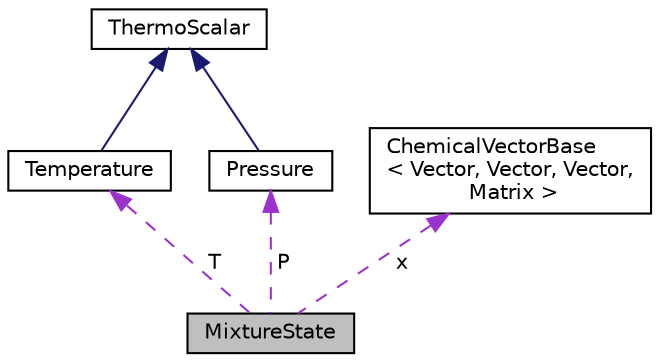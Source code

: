 digraph "MixtureState"
{
 // INTERACTIVE_SVG=YES
 // LATEX_PDF_SIZE
  edge [fontname="Helvetica",fontsize="10",labelfontname="Helvetica",labelfontsize="10"];
  node [fontname="Helvetica",fontsize="10",shape=record];
  Node1 [label="MixtureState",height=0.2,width=0.4,color="black", fillcolor="grey75", style="filled", fontcolor="black",tooltip="A type used to describe the state of a mixture."];
  Node2 -> Node1 [dir="back",color="darkorchid3",fontsize="10",style="dashed",label=" T" ,fontname="Helvetica"];
  Node2 [label="Temperature",height=0.2,width=0.4,color="black", fillcolor="white", style="filled",URL="$classReaktoro_1_1Temperature.html",tooltip="A type that describes temperature in units of K."];
  Node3 -> Node2 [dir="back",color="midnightblue",fontsize="10",style="solid",fontname="Helvetica"];
  Node3 [label="ThermoScalar",height=0.2,width=0.4,color="black", fillcolor="white", style="filled",URL="$classReaktoro_1_1ThermoScalarBase.html",tooltip=" "];
  Node4 -> Node1 [dir="back",color="darkorchid3",fontsize="10",style="dashed",label=" P" ,fontname="Helvetica"];
  Node4 [label="Pressure",height=0.2,width=0.4,color="black", fillcolor="white", style="filled",URL="$classReaktoro_1_1Pressure.html",tooltip="A type that describes pressure in units of Pa."];
  Node3 -> Node4 [dir="back",color="midnightblue",fontsize="10",style="solid",fontname="Helvetica"];
  Node5 -> Node1 [dir="back",color="darkorchid3",fontsize="10",style="dashed",label=" x" ,fontname="Helvetica"];
  Node5 [label="ChemicalVectorBase\l\< Vector, Vector, Vector,\l Matrix \>",height=0.2,width=0.4,color="black", fillcolor="white", style="filled",URL="$classReaktoro_1_1ChemicalVectorBase.html",tooltip=" "];
}
